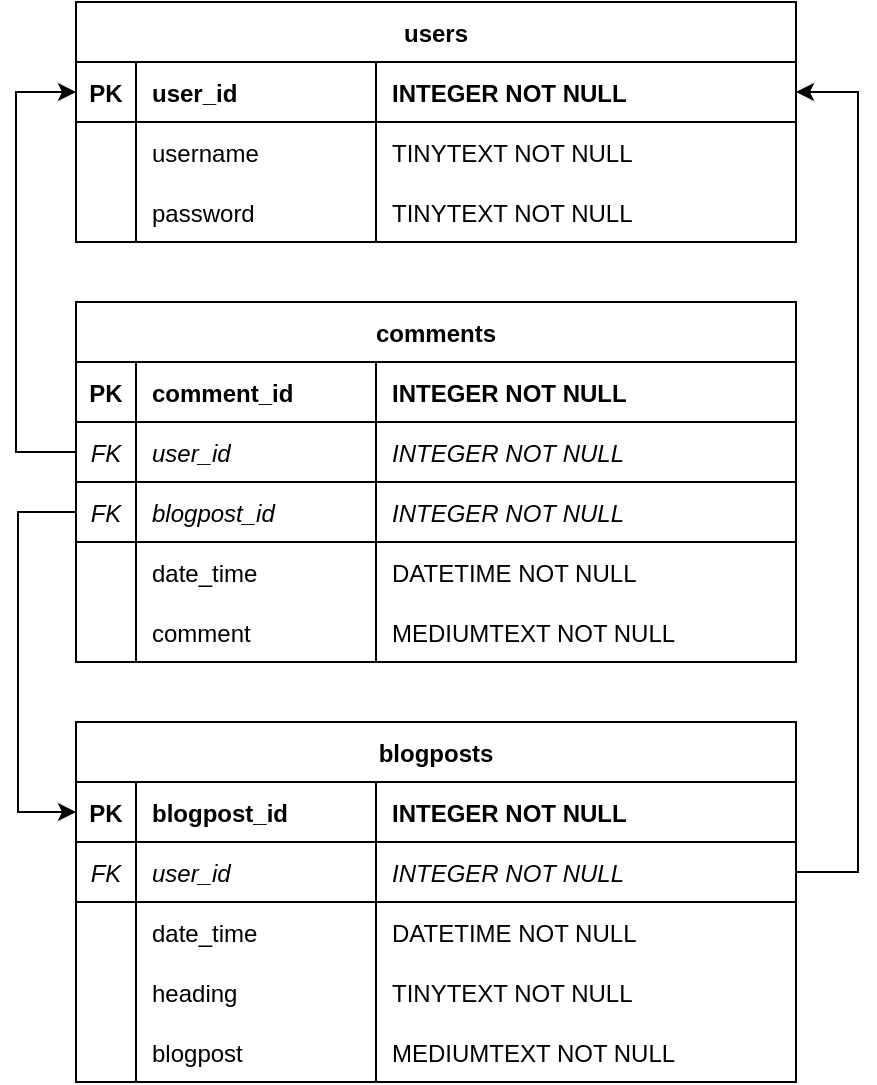 <mxfile version="21.7.5" type="device">
  <diagram name="Seite-1" id="A0nAn10AG5nD_JCiK4sQ">
    <mxGraphModel dx="1364" dy="3030" grid="1" gridSize="10" guides="1" tooltips="1" connect="1" arrows="1" fold="1" page="1" pageScale="1" pageWidth="827" pageHeight="1169" math="0" shadow="0">
      <root>
        <mxCell id="0" />
        <mxCell id="1" parent="0" />
        <mxCell id="b723AcXn8wl6Y3Nh5lAQ-1" value="users" style="shape=table;startSize=30;container=1;collapsible=1;childLayout=tableLayout;fixedRows=1;rowLines=0;fontStyle=1;align=center;resizeLast=1;" parent="1" vertex="1">
          <mxGeometry x="70" y="-2310" width="360" height="120" as="geometry" />
        </mxCell>
        <mxCell id="b723AcXn8wl6Y3Nh5lAQ-2" value="" style="shape=partialRectangle;collapsible=0;dropTarget=0;pointerEvents=0;fillColor=none;points=[[0,0.5],[1,0.5]];portConstraint=eastwest;top=0;left=0;right=0;bottom=1;" parent="b723AcXn8wl6Y3Nh5lAQ-1" vertex="1">
          <mxGeometry y="30" width="360" height="30" as="geometry" />
        </mxCell>
        <mxCell id="b723AcXn8wl6Y3Nh5lAQ-3" value="PK" style="shape=partialRectangle;overflow=hidden;connectable=0;fillColor=none;top=0;left=0;bottom=0;right=0;fontStyle=1;" parent="b723AcXn8wl6Y3Nh5lAQ-2" vertex="1">
          <mxGeometry width="30" height="30" as="geometry">
            <mxRectangle width="30" height="30" as="alternateBounds" />
          </mxGeometry>
        </mxCell>
        <mxCell id="b723AcXn8wl6Y3Nh5lAQ-4" value="user_id" style="shape=partialRectangle;overflow=hidden;connectable=0;fillColor=none;top=0;left=0;bottom=0;right=0;align=left;spacingLeft=6;fontStyle=1;" parent="b723AcXn8wl6Y3Nh5lAQ-2" vertex="1">
          <mxGeometry x="30" width="120" height="30" as="geometry">
            <mxRectangle width="120" height="30" as="alternateBounds" />
          </mxGeometry>
        </mxCell>
        <mxCell id="b723AcXn8wl6Y3Nh5lAQ-5" value="INTEGER NOT NULL" style="shape=partialRectangle;overflow=hidden;connectable=0;fillColor=none;top=0;left=0;bottom=0;right=0;align=left;spacingLeft=6;fontStyle=1;" parent="b723AcXn8wl6Y3Nh5lAQ-2" vertex="1">
          <mxGeometry x="150" width="210" height="30" as="geometry">
            <mxRectangle width="210" height="30" as="alternateBounds" />
          </mxGeometry>
        </mxCell>
        <mxCell id="b723AcXn8wl6Y3Nh5lAQ-6" value="" style="shape=partialRectangle;collapsible=0;dropTarget=0;pointerEvents=0;fillColor=none;points=[[0,0.5],[1,0.5]];portConstraint=eastwest;top=0;left=0;right=0;bottom=0;" parent="b723AcXn8wl6Y3Nh5lAQ-1" vertex="1">
          <mxGeometry y="60" width="360" height="30" as="geometry" />
        </mxCell>
        <mxCell id="b723AcXn8wl6Y3Nh5lAQ-7" value="" style="shape=partialRectangle;overflow=hidden;connectable=0;fillColor=none;top=0;left=0;bottom=0;right=0;" parent="b723AcXn8wl6Y3Nh5lAQ-6" vertex="1">
          <mxGeometry width="30" height="30" as="geometry">
            <mxRectangle width="30" height="30" as="alternateBounds" />
          </mxGeometry>
        </mxCell>
        <mxCell id="b723AcXn8wl6Y3Nh5lAQ-8" value="username" style="shape=partialRectangle;overflow=hidden;connectable=0;fillColor=none;top=0;left=0;bottom=0;right=0;align=left;spacingLeft=6;" parent="b723AcXn8wl6Y3Nh5lAQ-6" vertex="1">
          <mxGeometry x="30" width="120" height="30" as="geometry">
            <mxRectangle width="120" height="30" as="alternateBounds" />
          </mxGeometry>
        </mxCell>
        <mxCell id="b723AcXn8wl6Y3Nh5lAQ-9" value="TINYTEXT NOT NULL" style="shape=partialRectangle;overflow=hidden;connectable=0;fillColor=none;top=0;left=0;bottom=0;right=0;align=left;spacingLeft=6;" parent="b723AcXn8wl6Y3Nh5lAQ-6" vertex="1">
          <mxGeometry x="150" width="210" height="30" as="geometry">
            <mxRectangle width="210" height="30" as="alternateBounds" />
          </mxGeometry>
        </mxCell>
        <mxCell id="b723AcXn8wl6Y3Nh5lAQ-10" style="shape=partialRectangle;collapsible=0;dropTarget=0;pointerEvents=0;fillColor=none;points=[[0,0.5],[1,0.5]];portConstraint=eastwest;top=0;left=0;right=0;bottom=0;" parent="b723AcXn8wl6Y3Nh5lAQ-1" vertex="1">
          <mxGeometry y="90" width="360" height="30" as="geometry" />
        </mxCell>
        <mxCell id="b723AcXn8wl6Y3Nh5lAQ-11" style="shape=partialRectangle;overflow=hidden;connectable=0;fillColor=none;top=0;left=0;bottom=0;right=0;" parent="b723AcXn8wl6Y3Nh5lAQ-10" vertex="1">
          <mxGeometry width="30" height="30" as="geometry">
            <mxRectangle width="30" height="30" as="alternateBounds" />
          </mxGeometry>
        </mxCell>
        <mxCell id="b723AcXn8wl6Y3Nh5lAQ-12" value="password" style="shape=partialRectangle;overflow=hidden;connectable=0;fillColor=none;top=0;left=0;bottom=0;right=0;align=left;spacingLeft=6;" parent="b723AcXn8wl6Y3Nh5lAQ-10" vertex="1">
          <mxGeometry x="30" width="120" height="30" as="geometry">
            <mxRectangle width="120" height="30" as="alternateBounds" />
          </mxGeometry>
        </mxCell>
        <mxCell id="b723AcXn8wl6Y3Nh5lAQ-13" value="TINYTEXT NOT NULL" style="shape=partialRectangle;overflow=hidden;connectable=0;fillColor=none;top=0;left=0;bottom=0;right=0;align=left;spacingLeft=6;" parent="b723AcXn8wl6Y3Nh5lAQ-10" vertex="1">
          <mxGeometry x="150" width="210" height="30" as="geometry">
            <mxRectangle width="210" height="30" as="alternateBounds" />
          </mxGeometry>
        </mxCell>
        <mxCell id="b723AcXn8wl6Y3Nh5lAQ-14" value="blogposts" style="shape=table;startSize=30;container=1;collapsible=1;childLayout=tableLayout;fixedRows=1;rowLines=0;fontStyle=1;align=center;resizeLast=1;" parent="1" vertex="1">
          <mxGeometry x="70" y="-1950" width="360" height="180" as="geometry" />
        </mxCell>
        <mxCell id="b723AcXn8wl6Y3Nh5lAQ-15" value="" style="shape=partialRectangle;collapsible=0;dropTarget=0;pointerEvents=0;fillColor=none;points=[[0,0.5],[1,0.5]];portConstraint=eastwest;top=0;left=0;right=0;bottom=1;" parent="b723AcXn8wl6Y3Nh5lAQ-14" vertex="1">
          <mxGeometry y="30" width="360" height="30" as="geometry" />
        </mxCell>
        <mxCell id="b723AcXn8wl6Y3Nh5lAQ-16" value="PK" style="shape=partialRectangle;overflow=hidden;connectable=0;fillColor=none;top=0;left=0;bottom=0;right=0;fontStyle=1;" parent="b723AcXn8wl6Y3Nh5lAQ-15" vertex="1">
          <mxGeometry width="30" height="30" as="geometry">
            <mxRectangle width="30" height="30" as="alternateBounds" />
          </mxGeometry>
        </mxCell>
        <mxCell id="b723AcXn8wl6Y3Nh5lAQ-17" value="blogpost_id" style="shape=partialRectangle;overflow=hidden;connectable=0;fillColor=none;top=0;left=0;bottom=0;right=0;align=left;spacingLeft=6;fontStyle=1;" parent="b723AcXn8wl6Y3Nh5lAQ-15" vertex="1">
          <mxGeometry x="30" width="120" height="30" as="geometry">
            <mxRectangle width="120" height="30" as="alternateBounds" />
          </mxGeometry>
        </mxCell>
        <mxCell id="b723AcXn8wl6Y3Nh5lAQ-18" value="INTEGER NOT NULL" style="shape=partialRectangle;overflow=hidden;connectable=0;fillColor=none;top=0;left=0;bottom=0;right=0;align=left;spacingLeft=6;fontStyle=1;" parent="b723AcXn8wl6Y3Nh5lAQ-15" vertex="1">
          <mxGeometry x="150" width="210" height="30" as="geometry">
            <mxRectangle width="210" height="30" as="alternateBounds" />
          </mxGeometry>
        </mxCell>
        <mxCell id="b723AcXn8wl6Y3Nh5lAQ-27" style="shape=partialRectangle;collapsible=0;dropTarget=0;pointerEvents=0;fillColor=none;points=[[0,0.5],[1,0.5]];portConstraint=eastwest;top=0;left=0;right=0;bottom=1;" parent="b723AcXn8wl6Y3Nh5lAQ-14" vertex="1">
          <mxGeometry y="60" width="360" height="30" as="geometry" />
        </mxCell>
        <mxCell id="b723AcXn8wl6Y3Nh5lAQ-28" value="FK" style="shape=partialRectangle;overflow=hidden;connectable=0;fillColor=none;top=0;left=0;bottom=0;right=0;fontStyle=2;" parent="b723AcXn8wl6Y3Nh5lAQ-27" vertex="1">
          <mxGeometry width="30" height="30" as="geometry">
            <mxRectangle width="30" height="30" as="alternateBounds" />
          </mxGeometry>
        </mxCell>
        <mxCell id="b723AcXn8wl6Y3Nh5lAQ-29" value="user_id" style="shape=partialRectangle;overflow=hidden;connectable=0;fillColor=none;top=0;left=0;bottom=0;right=0;align=left;spacingLeft=6;fontStyle=2;" parent="b723AcXn8wl6Y3Nh5lAQ-27" vertex="1">
          <mxGeometry x="30" width="120" height="30" as="geometry">
            <mxRectangle width="120" height="30" as="alternateBounds" />
          </mxGeometry>
        </mxCell>
        <mxCell id="b723AcXn8wl6Y3Nh5lAQ-30" value="INTEGER NOT NULL" style="shape=partialRectangle;overflow=hidden;connectable=0;fillColor=none;top=0;left=0;bottom=0;right=0;align=left;spacingLeft=6;fontStyle=2;" parent="b723AcXn8wl6Y3Nh5lAQ-27" vertex="1">
          <mxGeometry x="150" width="210" height="30" as="geometry">
            <mxRectangle width="210" height="30" as="alternateBounds" />
          </mxGeometry>
        </mxCell>
        <mxCell id="b723AcXn8wl6Y3Nh5lAQ-23" style="shape=partialRectangle;collapsible=0;dropTarget=0;pointerEvents=0;fillColor=none;points=[[0,0.5],[1,0.5]];portConstraint=eastwest;top=0;left=0;right=0;bottom=0;" parent="b723AcXn8wl6Y3Nh5lAQ-14" vertex="1">
          <mxGeometry y="90" width="360" height="30" as="geometry" />
        </mxCell>
        <mxCell id="b723AcXn8wl6Y3Nh5lAQ-24" style="shape=partialRectangle;overflow=hidden;connectable=0;fillColor=none;top=0;left=0;bottom=0;right=0;" parent="b723AcXn8wl6Y3Nh5lAQ-23" vertex="1">
          <mxGeometry width="30" height="30" as="geometry">
            <mxRectangle width="30" height="30" as="alternateBounds" />
          </mxGeometry>
        </mxCell>
        <mxCell id="b723AcXn8wl6Y3Nh5lAQ-25" value="date_time" style="shape=partialRectangle;overflow=hidden;connectable=0;fillColor=none;top=0;left=0;bottom=0;right=0;align=left;spacingLeft=6;" parent="b723AcXn8wl6Y3Nh5lAQ-23" vertex="1">
          <mxGeometry x="30" width="120" height="30" as="geometry">
            <mxRectangle width="120" height="30" as="alternateBounds" />
          </mxGeometry>
        </mxCell>
        <mxCell id="b723AcXn8wl6Y3Nh5lAQ-26" value="DATETIME NOT NULL" style="shape=partialRectangle;overflow=hidden;connectable=0;fillColor=none;top=0;left=0;bottom=0;right=0;align=left;spacingLeft=6;" parent="b723AcXn8wl6Y3Nh5lAQ-23" vertex="1">
          <mxGeometry x="150" width="210" height="30" as="geometry">
            <mxRectangle width="210" height="30" as="alternateBounds" />
          </mxGeometry>
        </mxCell>
        <mxCell id="I4wa7qSPdMK8R-UxAYCB-9" style="shape=partialRectangle;collapsible=0;dropTarget=0;pointerEvents=0;fillColor=none;points=[[0,0.5],[1,0.5]];portConstraint=eastwest;top=0;left=0;right=0;bottom=0;" vertex="1" parent="b723AcXn8wl6Y3Nh5lAQ-14">
          <mxGeometry y="120" width="360" height="30" as="geometry" />
        </mxCell>
        <mxCell id="I4wa7qSPdMK8R-UxAYCB-10" style="shape=partialRectangle;overflow=hidden;connectable=0;fillColor=none;top=0;left=0;bottom=0;right=0;" vertex="1" parent="I4wa7qSPdMK8R-UxAYCB-9">
          <mxGeometry width="30" height="30" as="geometry">
            <mxRectangle width="30" height="30" as="alternateBounds" />
          </mxGeometry>
        </mxCell>
        <mxCell id="I4wa7qSPdMK8R-UxAYCB-11" value="heading" style="shape=partialRectangle;overflow=hidden;connectable=0;fillColor=none;top=0;left=0;bottom=0;right=0;align=left;spacingLeft=6;" vertex="1" parent="I4wa7qSPdMK8R-UxAYCB-9">
          <mxGeometry x="30" width="120" height="30" as="geometry">
            <mxRectangle width="120" height="30" as="alternateBounds" />
          </mxGeometry>
        </mxCell>
        <mxCell id="I4wa7qSPdMK8R-UxAYCB-12" value="TINYTEXT NOT NULL" style="shape=partialRectangle;overflow=hidden;connectable=0;fillColor=none;top=0;left=0;bottom=0;right=0;align=left;spacingLeft=6;" vertex="1" parent="I4wa7qSPdMK8R-UxAYCB-9">
          <mxGeometry x="150" width="210" height="30" as="geometry">
            <mxRectangle width="210" height="30" as="alternateBounds" />
          </mxGeometry>
        </mxCell>
        <mxCell id="b723AcXn8wl6Y3Nh5lAQ-31" style="shape=partialRectangle;collapsible=0;dropTarget=0;pointerEvents=0;fillColor=none;points=[[0,0.5],[1,0.5]];portConstraint=eastwest;top=0;left=0;right=0;bottom=0;" parent="b723AcXn8wl6Y3Nh5lAQ-14" vertex="1">
          <mxGeometry y="150" width="360" height="30" as="geometry" />
        </mxCell>
        <mxCell id="b723AcXn8wl6Y3Nh5lAQ-32" style="shape=partialRectangle;overflow=hidden;connectable=0;fillColor=none;top=0;left=0;bottom=0;right=0;" parent="b723AcXn8wl6Y3Nh5lAQ-31" vertex="1">
          <mxGeometry width="30" height="30" as="geometry">
            <mxRectangle width="30" height="30" as="alternateBounds" />
          </mxGeometry>
        </mxCell>
        <mxCell id="b723AcXn8wl6Y3Nh5lAQ-33" value="blogpost" style="shape=partialRectangle;overflow=hidden;connectable=0;fillColor=none;top=0;left=0;bottom=0;right=0;align=left;spacingLeft=6;" parent="b723AcXn8wl6Y3Nh5lAQ-31" vertex="1">
          <mxGeometry x="30" width="120" height="30" as="geometry">
            <mxRectangle width="120" height="30" as="alternateBounds" />
          </mxGeometry>
        </mxCell>
        <mxCell id="b723AcXn8wl6Y3Nh5lAQ-34" value="MEDIUMTEXT NOT NULL" style="shape=partialRectangle;overflow=hidden;connectable=0;fillColor=none;top=0;left=0;bottom=0;right=0;align=left;spacingLeft=6;" parent="b723AcXn8wl6Y3Nh5lAQ-31" vertex="1">
          <mxGeometry x="150" width="210" height="30" as="geometry">
            <mxRectangle width="210" height="30" as="alternateBounds" />
          </mxGeometry>
        </mxCell>
        <mxCell id="b723AcXn8wl6Y3Nh5lAQ-35" value="comments" style="shape=table;startSize=30;container=1;collapsible=1;childLayout=tableLayout;fixedRows=1;rowLines=0;fontStyle=1;align=center;resizeLast=1;" parent="1" vertex="1">
          <mxGeometry x="70" y="-2160" width="360" height="180" as="geometry" />
        </mxCell>
        <mxCell id="b723AcXn8wl6Y3Nh5lAQ-36" value="" style="shape=partialRectangle;collapsible=0;dropTarget=0;pointerEvents=0;fillColor=none;points=[[0,0.5],[1,0.5]];portConstraint=eastwest;top=0;left=0;right=0;bottom=1;" parent="b723AcXn8wl6Y3Nh5lAQ-35" vertex="1">
          <mxGeometry y="30" width="360" height="30" as="geometry" />
        </mxCell>
        <mxCell id="b723AcXn8wl6Y3Nh5lAQ-37" value="PK" style="shape=partialRectangle;overflow=hidden;connectable=0;fillColor=none;top=0;left=0;bottom=0;right=0;fontStyle=1;" parent="b723AcXn8wl6Y3Nh5lAQ-36" vertex="1">
          <mxGeometry width="30" height="30" as="geometry">
            <mxRectangle width="30" height="30" as="alternateBounds" />
          </mxGeometry>
        </mxCell>
        <mxCell id="b723AcXn8wl6Y3Nh5lAQ-38" value="comment_id" style="shape=partialRectangle;overflow=hidden;connectable=0;fillColor=none;top=0;left=0;bottom=0;right=0;align=left;spacingLeft=6;fontStyle=1;" parent="b723AcXn8wl6Y3Nh5lAQ-36" vertex="1">
          <mxGeometry x="30" width="120" height="30" as="geometry">
            <mxRectangle width="120" height="30" as="alternateBounds" />
          </mxGeometry>
        </mxCell>
        <mxCell id="b723AcXn8wl6Y3Nh5lAQ-39" value="INTEGER NOT NULL" style="shape=partialRectangle;overflow=hidden;connectable=0;fillColor=none;top=0;left=0;bottom=0;right=0;align=left;spacingLeft=6;fontStyle=1;" parent="b723AcXn8wl6Y3Nh5lAQ-36" vertex="1">
          <mxGeometry x="150" width="210" height="30" as="geometry">
            <mxRectangle width="210" height="30" as="alternateBounds" />
          </mxGeometry>
        </mxCell>
        <mxCell id="b723AcXn8wl6Y3Nh5lAQ-40" style="shape=partialRectangle;collapsible=0;dropTarget=0;pointerEvents=0;fillColor=none;points=[[0,0.5],[1,0.5]];portConstraint=eastwest;top=0;left=0;right=0;bottom=1;" parent="b723AcXn8wl6Y3Nh5lAQ-35" vertex="1">
          <mxGeometry y="60" width="360" height="30" as="geometry" />
        </mxCell>
        <mxCell id="b723AcXn8wl6Y3Nh5lAQ-41" value="FK" style="shape=partialRectangle;overflow=hidden;connectable=0;fillColor=none;top=0;left=0;bottom=0;right=0;fontStyle=2;" parent="b723AcXn8wl6Y3Nh5lAQ-40" vertex="1">
          <mxGeometry width="30" height="30" as="geometry">
            <mxRectangle width="30" height="30" as="alternateBounds" />
          </mxGeometry>
        </mxCell>
        <mxCell id="b723AcXn8wl6Y3Nh5lAQ-42" value="user_id" style="shape=partialRectangle;overflow=hidden;connectable=0;fillColor=none;top=0;left=0;bottom=0;right=0;align=left;spacingLeft=6;fontStyle=2;" parent="b723AcXn8wl6Y3Nh5lAQ-40" vertex="1">
          <mxGeometry x="30" width="120" height="30" as="geometry">
            <mxRectangle width="120" height="30" as="alternateBounds" />
          </mxGeometry>
        </mxCell>
        <mxCell id="b723AcXn8wl6Y3Nh5lAQ-43" value="INTEGER NOT NULL" style="shape=partialRectangle;overflow=hidden;connectable=0;fillColor=none;top=0;left=0;bottom=0;right=0;align=left;spacingLeft=6;fontStyle=2;" parent="b723AcXn8wl6Y3Nh5lAQ-40" vertex="1">
          <mxGeometry x="150" width="210" height="30" as="geometry">
            <mxRectangle width="210" height="30" as="alternateBounds" />
          </mxGeometry>
        </mxCell>
        <mxCell id="b723AcXn8wl6Y3Nh5lAQ-52" style="shape=partialRectangle;collapsible=0;dropTarget=0;pointerEvents=0;fillColor=none;points=[[0,0.5],[1,0.5]];portConstraint=eastwest;top=0;left=0;right=0;bottom=1;" parent="b723AcXn8wl6Y3Nh5lAQ-35" vertex="1">
          <mxGeometry y="90" width="360" height="30" as="geometry" />
        </mxCell>
        <mxCell id="b723AcXn8wl6Y3Nh5lAQ-53" value="FK" style="shape=partialRectangle;overflow=hidden;connectable=0;fillColor=none;top=0;left=0;bottom=0;right=0;fontStyle=2;" parent="b723AcXn8wl6Y3Nh5lAQ-52" vertex="1">
          <mxGeometry width="30" height="30" as="geometry">
            <mxRectangle width="30" height="30" as="alternateBounds" />
          </mxGeometry>
        </mxCell>
        <mxCell id="b723AcXn8wl6Y3Nh5lAQ-54" value="blogpost_id" style="shape=partialRectangle;overflow=hidden;connectable=0;fillColor=none;top=0;left=0;bottom=0;right=0;align=left;spacingLeft=6;fontStyle=2;" parent="b723AcXn8wl6Y3Nh5lAQ-52" vertex="1">
          <mxGeometry x="30" width="120" height="30" as="geometry">
            <mxRectangle width="120" height="30" as="alternateBounds" />
          </mxGeometry>
        </mxCell>
        <mxCell id="b723AcXn8wl6Y3Nh5lAQ-55" value="INTEGER NOT NULL" style="shape=partialRectangle;overflow=hidden;connectable=0;fillColor=none;top=0;left=0;bottom=0;right=0;align=left;spacingLeft=6;fontStyle=2;" parent="b723AcXn8wl6Y3Nh5lAQ-52" vertex="1">
          <mxGeometry x="150" width="210" height="30" as="geometry">
            <mxRectangle width="210" height="30" as="alternateBounds" />
          </mxGeometry>
        </mxCell>
        <mxCell id="b723AcXn8wl6Y3Nh5lAQ-44" style="shape=partialRectangle;collapsible=0;dropTarget=0;pointerEvents=0;fillColor=none;points=[[0,0.5],[1,0.5]];portConstraint=eastwest;top=0;left=0;right=0;bottom=0;" parent="b723AcXn8wl6Y3Nh5lAQ-35" vertex="1">
          <mxGeometry y="120" width="360" height="30" as="geometry" />
        </mxCell>
        <mxCell id="b723AcXn8wl6Y3Nh5lAQ-45" style="shape=partialRectangle;overflow=hidden;connectable=0;fillColor=none;top=0;left=0;bottom=0;right=0;" parent="b723AcXn8wl6Y3Nh5lAQ-44" vertex="1">
          <mxGeometry width="30" height="30" as="geometry">
            <mxRectangle width="30" height="30" as="alternateBounds" />
          </mxGeometry>
        </mxCell>
        <mxCell id="b723AcXn8wl6Y3Nh5lAQ-46" value="date_time" style="shape=partialRectangle;overflow=hidden;connectable=0;fillColor=none;top=0;left=0;bottom=0;right=0;align=left;spacingLeft=6;" parent="b723AcXn8wl6Y3Nh5lAQ-44" vertex="1">
          <mxGeometry x="30" width="120" height="30" as="geometry">
            <mxRectangle width="120" height="30" as="alternateBounds" />
          </mxGeometry>
        </mxCell>
        <mxCell id="b723AcXn8wl6Y3Nh5lAQ-47" value="DATETIME NOT NULL" style="shape=partialRectangle;overflow=hidden;connectable=0;fillColor=none;top=0;left=0;bottom=0;right=0;align=left;spacingLeft=6;" parent="b723AcXn8wl6Y3Nh5lAQ-44" vertex="1">
          <mxGeometry x="150" width="210" height="30" as="geometry">
            <mxRectangle width="210" height="30" as="alternateBounds" />
          </mxGeometry>
        </mxCell>
        <mxCell id="b723AcXn8wl6Y3Nh5lAQ-48" style="shape=partialRectangle;collapsible=0;dropTarget=0;pointerEvents=0;fillColor=none;points=[[0,0.5],[1,0.5]];portConstraint=eastwest;top=0;left=0;right=0;bottom=0;" parent="b723AcXn8wl6Y3Nh5lAQ-35" vertex="1">
          <mxGeometry y="150" width="360" height="30" as="geometry" />
        </mxCell>
        <mxCell id="b723AcXn8wl6Y3Nh5lAQ-49" style="shape=partialRectangle;overflow=hidden;connectable=0;fillColor=none;top=0;left=0;bottom=0;right=0;" parent="b723AcXn8wl6Y3Nh5lAQ-48" vertex="1">
          <mxGeometry width="30" height="30" as="geometry">
            <mxRectangle width="30" height="30" as="alternateBounds" />
          </mxGeometry>
        </mxCell>
        <mxCell id="b723AcXn8wl6Y3Nh5lAQ-50" value="comment" style="shape=partialRectangle;overflow=hidden;connectable=0;fillColor=none;top=0;left=0;bottom=0;right=0;align=left;spacingLeft=6;" parent="b723AcXn8wl6Y3Nh5lAQ-48" vertex="1">
          <mxGeometry x="30" width="120" height="30" as="geometry">
            <mxRectangle width="120" height="30" as="alternateBounds" />
          </mxGeometry>
        </mxCell>
        <mxCell id="b723AcXn8wl6Y3Nh5lAQ-51" value="MEDIUMTEXT NOT NULL" style="shape=partialRectangle;overflow=hidden;connectable=0;fillColor=none;top=0;left=0;bottom=0;right=0;align=left;spacingLeft=6;" parent="b723AcXn8wl6Y3Nh5lAQ-48" vertex="1">
          <mxGeometry x="150" width="210" height="30" as="geometry">
            <mxRectangle width="210" height="30" as="alternateBounds" />
          </mxGeometry>
        </mxCell>
        <mxCell id="b723AcXn8wl6Y3Nh5lAQ-58" style="edgeStyle=orthogonalEdgeStyle;rounded=0;orthogonalLoop=1;jettySize=auto;html=1;exitX=0;exitY=0.5;exitDx=0;exitDy=0;entryX=0;entryY=0.5;entryDx=0;entryDy=0;" parent="1" source="b723AcXn8wl6Y3Nh5lAQ-40" target="b723AcXn8wl6Y3Nh5lAQ-2" edge="1">
          <mxGeometry relative="1" as="geometry">
            <Array as="points">
              <mxPoint x="40" y="-2085" />
              <mxPoint x="40" y="-2265" />
            </Array>
          </mxGeometry>
        </mxCell>
        <mxCell id="b723AcXn8wl6Y3Nh5lAQ-65" style="edgeStyle=orthogonalEdgeStyle;rounded=0;orthogonalLoop=1;jettySize=auto;html=1;exitX=0;exitY=0.5;exitDx=0;exitDy=0;entryX=0;entryY=0.5;entryDx=0;entryDy=0;" parent="1" source="b723AcXn8wl6Y3Nh5lAQ-52" target="b723AcXn8wl6Y3Nh5lAQ-15" edge="1">
          <mxGeometry relative="1" as="geometry">
            <Array as="points">
              <mxPoint x="41" y="-2055" />
              <mxPoint x="41" y="-1905" />
            </Array>
          </mxGeometry>
        </mxCell>
        <mxCell id="b723AcXn8wl6Y3Nh5lAQ-66" style="edgeStyle=orthogonalEdgeStyle;rounded=0;orthogonalLoop=1;jettySize=auto;html=1;exitX=1;exitY=0.5;exitDx=0;exitDy=0;entryX=1;entryY=0.5;entryDx=0;entryDy=0;" parent="1" source="b723AcXn8wl6Y3Nh5lAQ-27" target="b723AcXn8wl6Y3Nh5lAQ-2" edge="1">
          <mxGeometry relative="1" as="geometry">
            <Array as="points">
              <mxPoint x="461" y="-1875" />
              <mxPoint x="461" y="-2265" />
            </Array>
          </mxGeometry>
        </mxCell>
      </root>
    </mxGraphModel>
  </diagram>
</mxfile>
